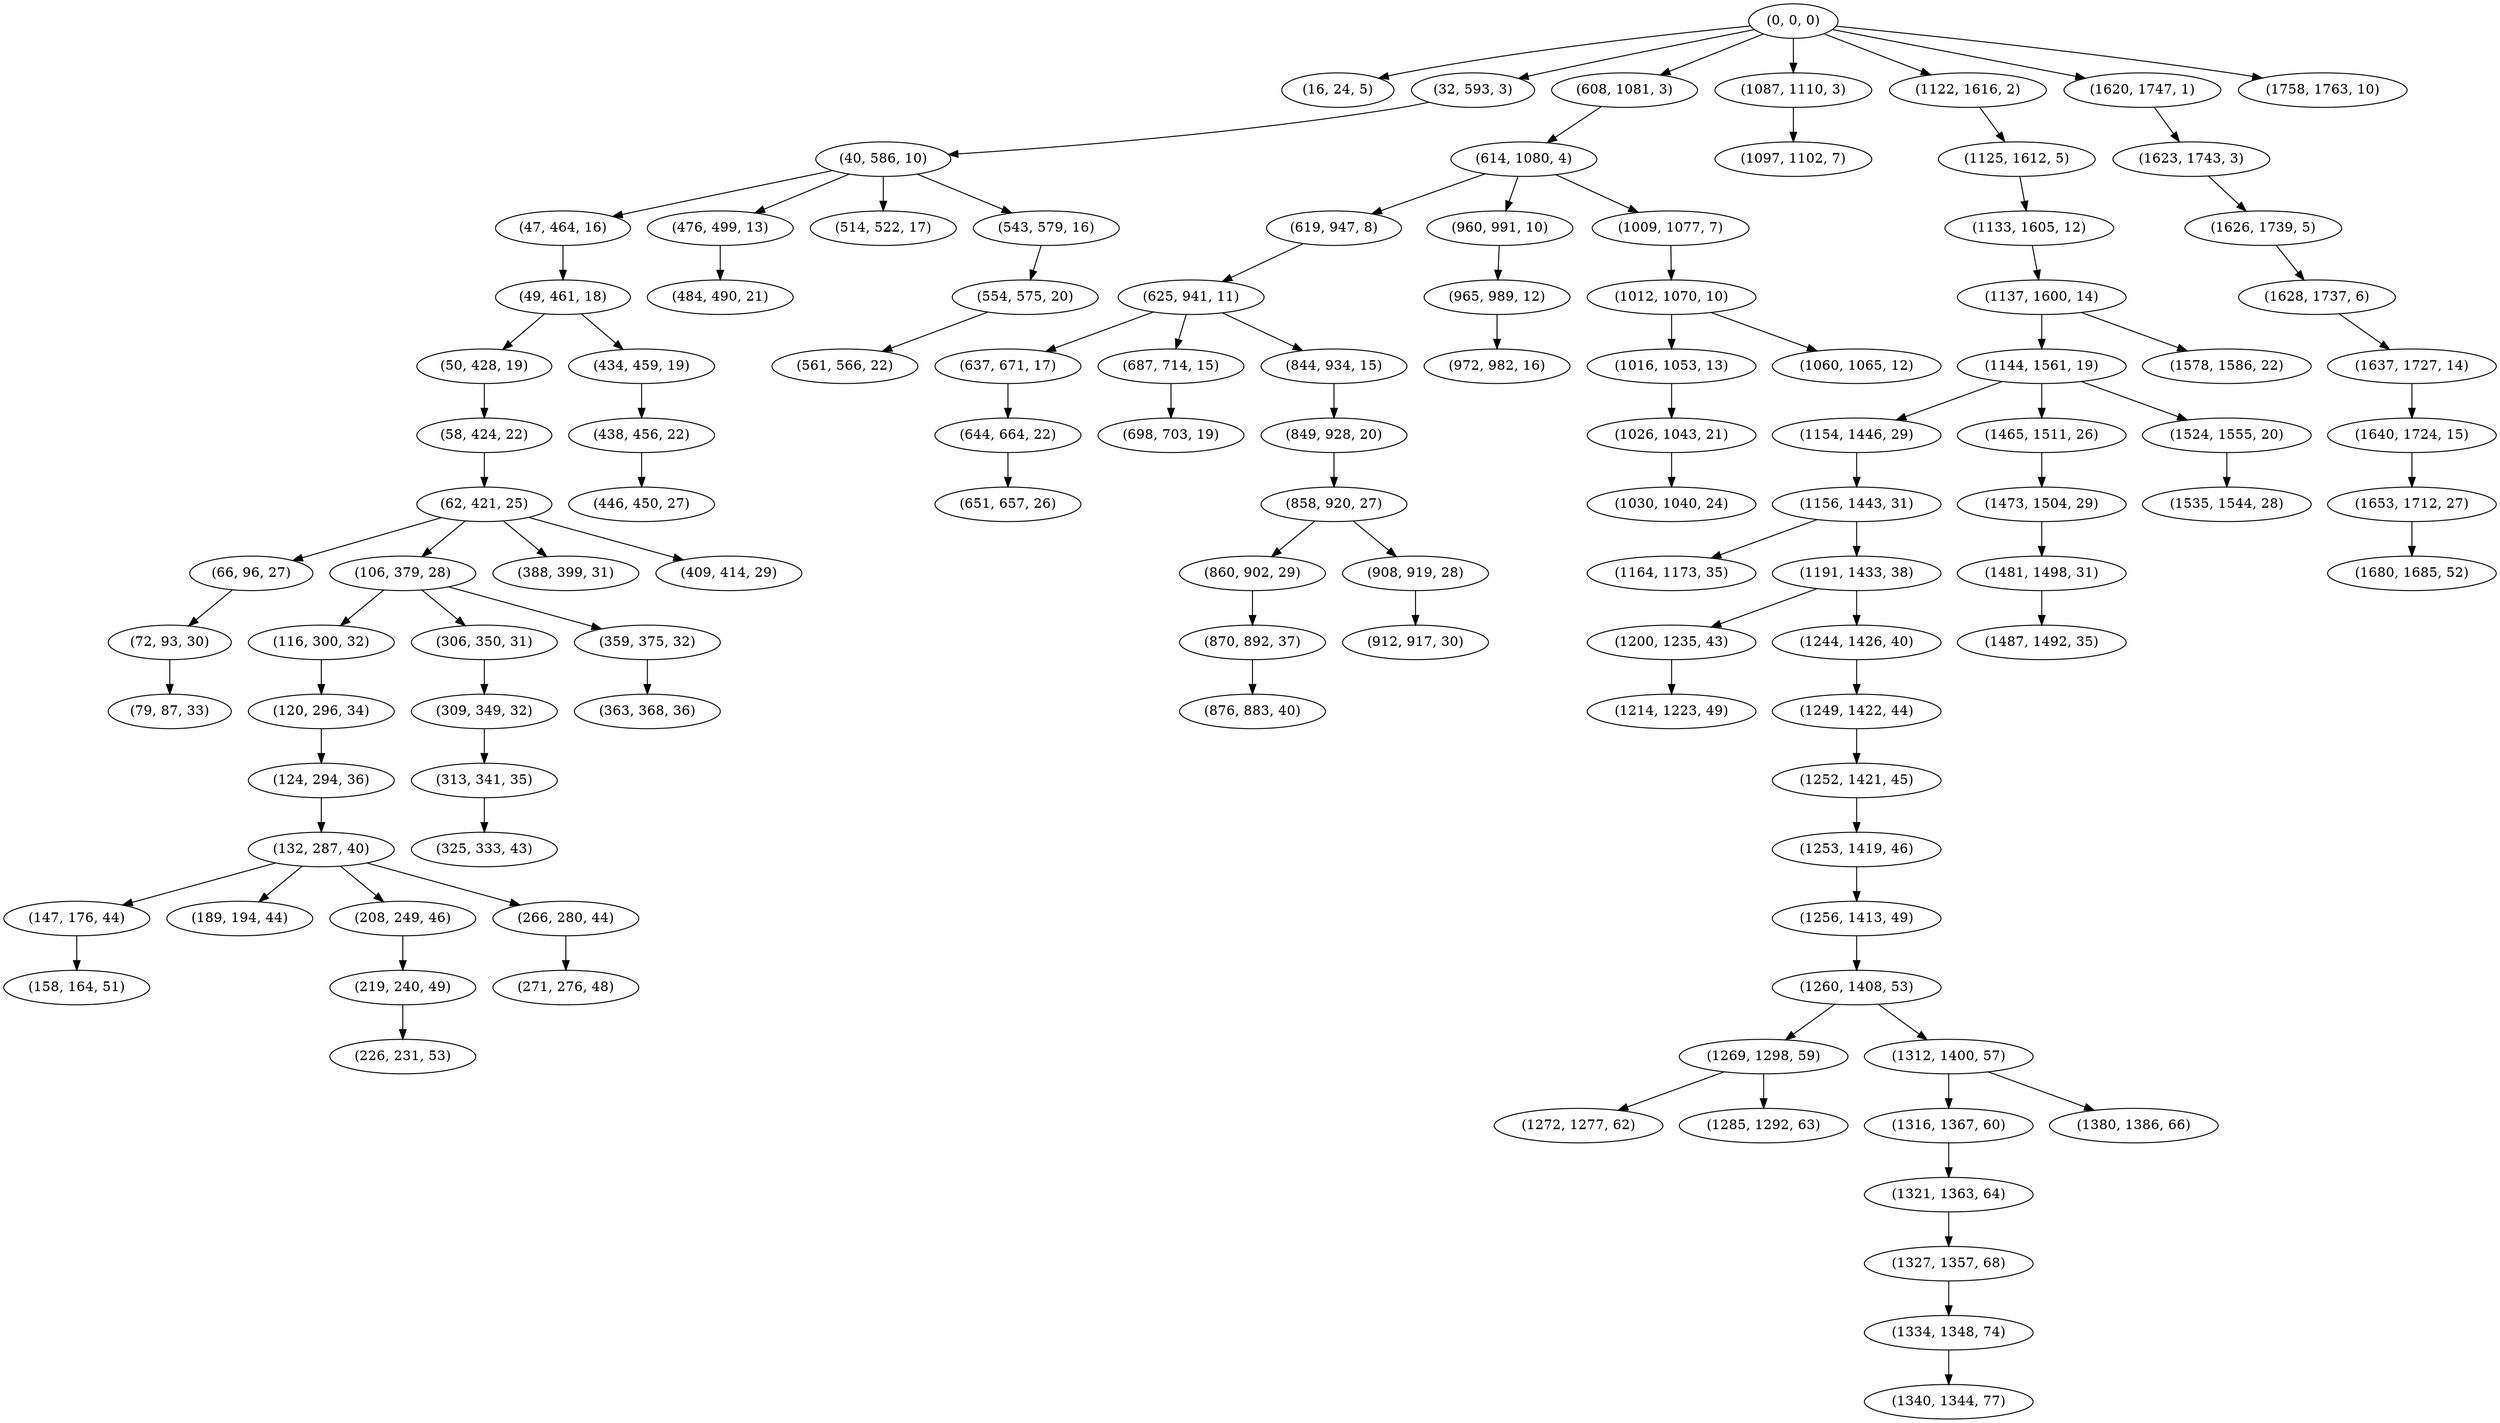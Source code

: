 digraph tree {
    "(0, 0, 0)";
    "(16, 24, 5)";
    "(32, 593, 3)";
    "(40, 586, 10)";
    "(47, 464, 16)";
    "(49, 461, 18)";
    "(50, 428, 19)";
    "(58, 424, 22)";
    "(62, 421, 25)";
    "(66, 96, 27)";
    "(72, 93, 30)";
    "(79, 87, 33)";
    "(106, 379, 28)";
    "(116, 300, 32)";
    "(120, 296, 34)";
    "(124, 294, 36)";
    "(132, 287, 40)";
    "(147, 176, 44)";
    "(158, 164, 51)";
    "(189, 194, 44)";
    "(208, 249, 46)";
    "(219, 240, 49)";
    "(226, 231, 53)";
    "(266, 280, 44)";
    "(271, 276, 48)";
    "(306, 350, 31)";
    "(309, 349, 32)";
    "(313, 341, 35)";
    "(325, 333, 43)";
    "(359, 375, 32)";
    "(363, 368, 36)";
    "(388, 399, 31)";
    "(409, 414, 29)";
    "(434, 459, 19)";
    "(438, 456, 22)";
    "(446, 450, 27)";
    "(476, 499, 13)";
    "(484, 490, 21)";
    "(514, 522, 17)";
    "(543, 579, 16)";
    "(554, 575, 20)";
    "(561, 566, 22)";
    "(608, 1081, 3)";
    "(614, 1080, 4)";
    "(619, 947, 8)";
    "(625, 941, 11)";
    "(637, 671, 17)";
    "(644, 664, 22)";
    "(651, 657, 26)";
    "(687, 714, 15)";
    "(698, 703, 19)";
    "(844, 934, 15)";
    "(849, 928, 20)";
    "(858, 920, 27)";
    "(860, 902, 29)";
    "(870, 892, 37)";
    "(876, 883, 40)";
    "(908, 919, 28)";
    "(912, 917, 30)";
    "(960, 991, 10)";
    "(965, 989, 12)";
    "(972, 982, 16)";
    "(1009, 1077, 7)";
    "(1012, 1070, 10)";
    "(1016, 1053, 13)";
    "(1026, 1043, 21)";
    "(1030, 1040, 24)";
    "(1060, 1065, 12)";
    "(1087, 1110, 3)";
    "(1097, 1102, 7)";
    "(1122, 1616, 2)";
    "(1125, 1612, 5)";
    "(1133, 1605, 12)";
    "(1137, 1600, 14)";
    "(1144, 1561, 19)";
    "(1154, 1446, 29)";
    "(1156, 1443, 31)";
    "(1164, 1173, 35)";
    "(1191, 1433, 38)";
    "(1200, 1235, 43)";
    "(1214, 1223, 49)";
    "(1244, 1426, 40)";
    "(1249, 1422, 44)";
    "(1252, 1421, 45)";
    "(1253, 1419, 46)";
    "(1256, 1413, 49)";
    "(1260, 1408, 53)";
    "(1269, 1298, 59)";
    "(1272, 1277, 62)";
    "(1285, 1292, 63)";
    "(1312, 1400, 57)";
    "(1316, 1367, 60)";
    "(1321, 1363, 64)";
    "(1327, 1357, 68)";
    "(1334, 1348, 74)";
    "(1340, 1344, 77)";
    "(1380, 1386, 66)";
    "(1465, 1511, 26)";
    "(1473, 1504, 29)";
    "(1481, 1498, 31)";
    "(1487, 1492, 35)";
    "(1524, 1555, 20)";
    "(1535, 1544, 28)";
    "(1578, 1586, 22)";
    "(1620, 1747, 1)";
    "(1623, 1743, 3)";
    "(1626, 1739, 5)";
    "(1628, 1737, 6)";
    "(1637, 1727, 14)";
    "(1640, 1724, 15)";
    "(1653, 1712, 27)";
    "(1680, 1685, 52)";
    "(1758, 1763, 10)";
    "(0, 0, 0)" -> "(16, 24, 5)";
    "(0, 0, 0)" -> "(32, 593, 3)";
    "(0, 0, 0)" -> "(608, 1081, 3)";
    "(0, 0, 0)" -> "(1087, 1110, 3)";
    "(0, 0, 0)" -> "(1122, 1616, 2)";
    "(0, 0, 0)" -> "(1620, 1747, 1)";
    "(0, 0, 0)" -> "(1758, 1763, 10)";
    "(32, 593, 3)" -> "(40, 586, 10)";
    "(40, 586, 10)" -> "(47, 464, 16)";
    "(40, 586, 10)" -> "(476, 499, 13)";
    "(40, 586, 10)" -> "(514, 522, 17)";
    "(40, 586, 10)" -> "(543, 579, 16)";
    "(47, 464, 16)" -> "(49, 461, 18)";
    "(49, 461, 18)" -> "(50, 428, 19)";
    "(49, 461, 18)" -> "(434, 459, 19)";
    "(50, 428, 19)" -> "(58, 424, 22)";
    "(58, 424, 22)" -> "(62, 421, 25)";
    "(62, 421, 25)" -> "(66, 96, 27)";
    "(62, 421, 25)" -> "(106, 379, 28)";
    "(62, 421, 25)" -> "(388, 399, 31)";
    "(62, 421, 25)" -> "(409, 414, 29)";
    "(66, 96, 27)" -> "(72, 93, 30)";
    "(72, 93, 30)" -> "(79, 87, 33)";
    "(106, 379, 28)" -> "(116, 300, 32)";
    "(106, 379, 28)" -> "(306, 350, 31)";
    "(106, 379, 28)" -> "(359, 375, 32)";
    "(116, 300, 32)" -> "(120, 296, 34)";
    "(120, 296, 34)" -> "(124, 294, 36)";
    "(124, 294, 36)" -> "(132, 287, 40)";
    "(132, 287, 40)" -> "(147, 176, 44)";
    "(132, 287, 40)" -> "(189, 194, 44)";
    "(132, 287, 40)" -> "(208, 249, 46)";
    "(132, 287, 40)" -> "(266, 280, 44)";
    "(147, 176, 44)" -> "(158, 164, 51)";
    "(208, 249, 46)" -> "(219, 240, 49)";
    "(219, 240, 49)" -> "(226, 231, 53)";
    "(266, 280, 44)" -> "(271, 276, 48)";
    "(306, 350, 31)" -> "(309, 349, 32)";
    "(309, 349, 32)" -> "(313, 341, 35)";
    "(313, 341, 35)" -> "(325, 333, 43)";
    "(359, 375, 32)" -> "(363, 368, 36)";
    "(434, 459, 19)" -> "(438, 456, 22)";
    "(438, 456, 22)" -> "(446, 450, 27)";
    "(476, 499, 13)" -> "(484, 490, 21)";
    "(543, 579, 16)" -> "(554, 575, 20)";
    "(554, 575, 20)" -> "(561, 566, 22)";
    "(608, 1081, 3)" -> "(614, 1080, 4)";
    "(614, 1080, 4)" -> "(619, 947, 8)";
    "(614, 1080, 4)" -> "(960, 991, 10)";
    "(614, 1080, 4)" -> "(1009, 1077, 7)";
    "(619, 947, 8)" -> "(625, 941, 11)";
    "(625, 941, 11)" -> "(637, 671, 17)";
    "(625, 941, 11)" -> "(687, 714, 15)";
    "(625, 941, 11)" -> "(844, 934, 15)";
    "(637, 671, 17)" -> "(644, 664, 22)";
    "(644, 664, 22)" -> "(651, 657, 26)";
    "(687, 714, 15)" -> "(698, 703, 19)";
    "(844, 934, 15)" -> "(849, 928, 20)";
    "(849, 928, 20)" -> "(858, 920, 27)";
    "(858, 920, 27)" -> "(860, 902, 29)";
    "(858, 920, 27)" -> "(908, 919, 28)";
    "(860, 902, 29)" -> "(870, 892, 37)";
    "(870, 892, 37)" -> "(876, 883, 40)";
    "(908, 919, 28)" -> "(912, 917, 30)";
    "(960, 991, 10)" -> "(965, 989, 12)";
    "(965, 989, 12)" -> "(972, 982, 16)";
    "(1009, 1077, 7)" -> "(1012, 1070, 10)";
    "(1012, 1070, 10)" -> "(1016, 1053, 13)";
    "(1012, 1070, 10)" -> "(1060, 1065, 12)";
    "(1016, 1053, 13)" -> "(1026, 1043, 21)";
    "(1026, 1043, 21)" -> "(1030, 1040, 24)";
    "(1087, 1110, 3)" -> "(1097, 1102, 7)";
    "(1122, 1616, 2)" -> "(1125, 1612, 5)";
    "(1125, 1612, 5)" -> "(1133, 1605, 12)";
    "(1133, 1605, 12)" -> "(1137, 1600, 14)";
    "(1137, 1600, 14)" -> "(1144, 1561, 19)";
    "(1137, 1600, 14)" -> "(1578, 1586, 22)";
    "(1144, 1561, 19)" -> "(1154, 1446, 29)";
    "(1144, 1561, 19)" -> "(1465, 1511, 26)";
    "(1144, 1561, 19)" -> "(1524, 1555, 20)";
    "(1154, 1446, 29)" -> "(1156, 1443, 31)";
    "(1156, 1443, 31)" -> "(1164, 1173, 35)";
    "(1156, 1443, 31)" -> "(1191, 1433, 38)";
    "(1191, 1433, 38)" -> "(1200, 1235, 43)";
    "(1191, 1433, 38)" -> "(1244, 1426, 40)";
    "(1200, 1235, 43)" -> "(1214, 1223, 49)";
    "(1244, 1426, 40)" -> "(1249, 1422, 44)";
    "(1249, 1422, 44)" -> "(1252, 1421, 45)";
    "(1252, 1421, 45)" -> "(1253, 1419, 46)";
    "(1253, 1419, 46)" -> "(1256, 1413, 49)";
    "(1256, 1413, 49)" -> "(1260, 1408, 53)";
    "(1260, 1408, 53)" -> "(1269, 1298, 59)";
    "(1260, 1408, 53)" -> "(1312, 1400, 57)";
    "(1269, 1298, 59)" -> "(1272, 1277, 62)";
    "(1269, 1298, 59)" -> "(1285, 1292, 63)";
    "(1312, 1400, 57)" -> "(1316, 1367, 60)";
    "(1312, 1400, 57)" -> "(1380, 1386, 66)";
    "(1316, 1367, 60)" -> "(1321, 1363, 64)";
    "(1321, 1363, 64)" -> "(1327, 1357, 68)";
    "(1327, 1357, 68)" -> "(1334, 1348, 74)";
    "(1334, 1348, 74)" -> "(1340, 1344, 77)";
    "(1465, 1511, 26)" -> "(1473, 1504, 29)";
    "(1473, 1504, 29)" -> "(1481, 1498, 31)";
    "(1481, 1498, 31)" -> "(1487, 1492, 35)";
    "(1524, 1555, 20)" -> "(1535, 1544, 28)";
    "(1620, 1747, 1)" -> "(1623, 1743, 3)";
    "(1623, 1743, 3)" -> "(1626, 1739, 5)";
    "(1626, 1739, 5)" -> "(1628, 1737, 6)";
    "(1628, 1737, 6)" -> "(1637, 1727, 14)";
    "(1637, 1727, 14)" -> "(1640, 1724, 15)";
    "(1640, 1724, 15)" -> "(1653, 1712, 27)";
    "(1653, 1712, 27)" -> "(1680, 1685, 52)";
}
